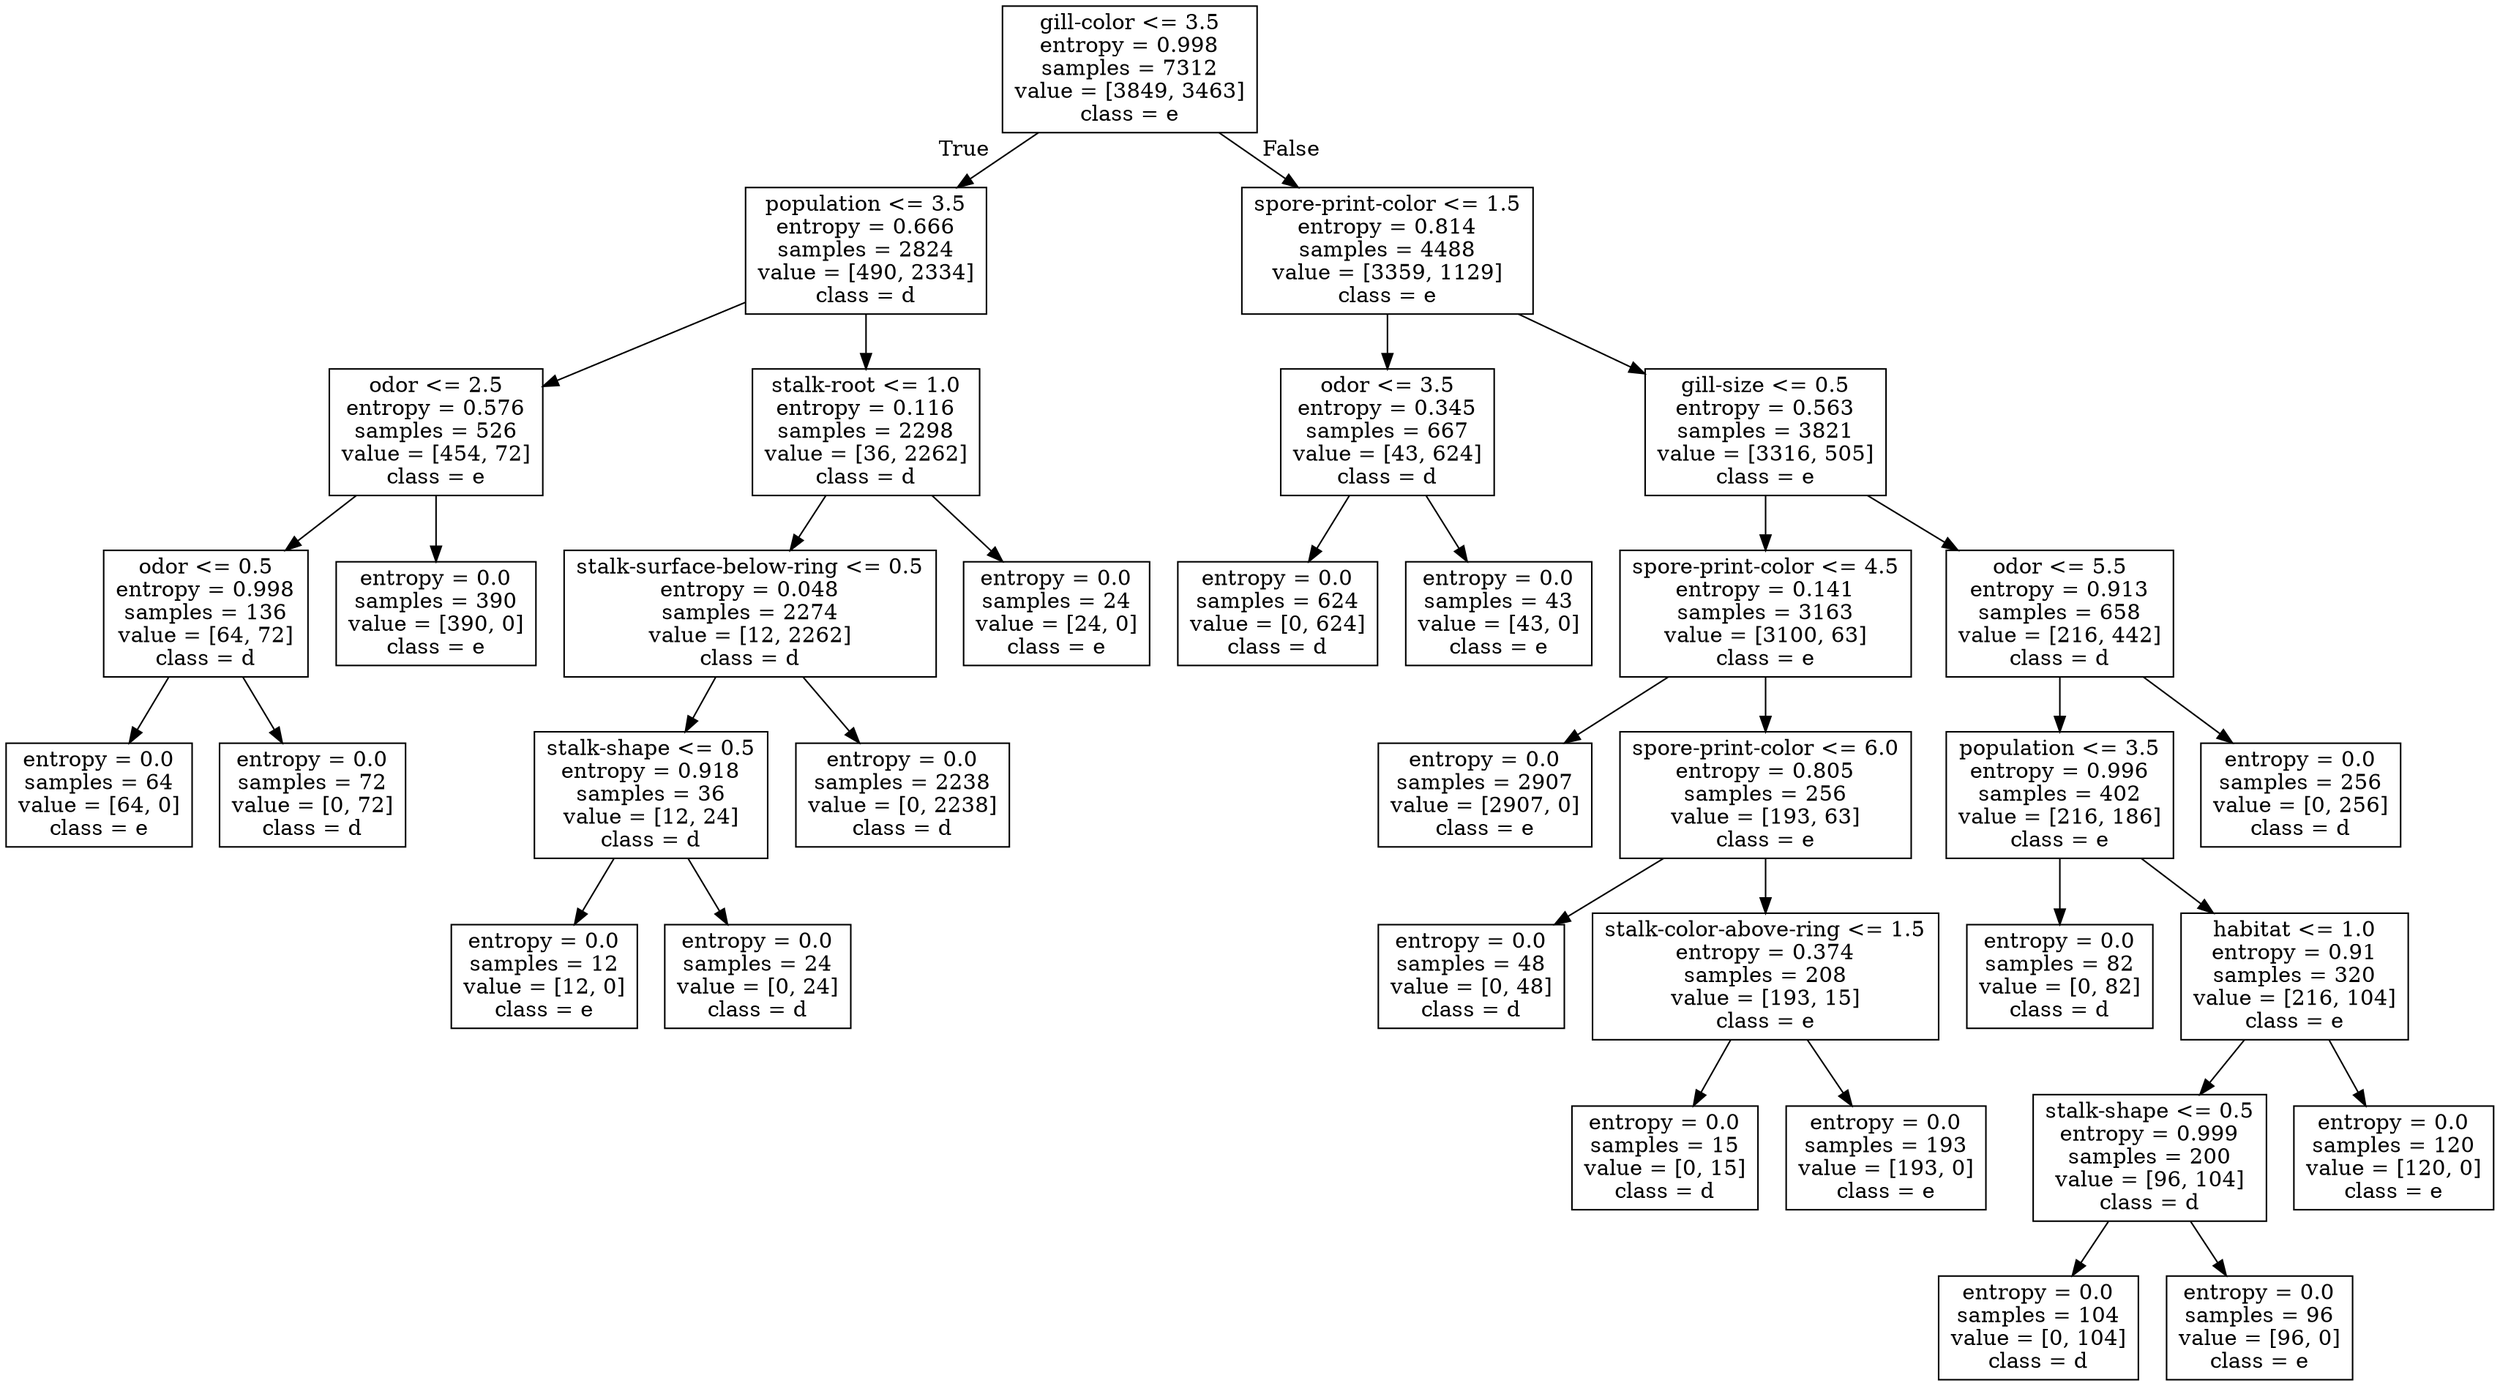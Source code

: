 digraph Tree {
node [shape=box] ;
0 [label="gill-color <= 3.5\nentropy = 0.998\nsamples = 7312\nvalue = [3849, 3463]\nclass = e"] ;
1 [label="population <= 3.5\nentropy = 0.666\nsamples = 2824\nvalue = [490, 2334]\nclass = d"] ;
0 -> 1 [labeldistance=2.5, labelangle=45, headlabel="True"] ;
2 [label="odor <= 2.5\nentropy = 0.576\nsamples = 526\nvalue = [454, 72]\nclass = e"] ;
1 -> 2 ;
3 [label="odor <= 0.5\nentropy = 0.998\nsamples = 136\nvalue = [64, 72]\nclass = d"] ;
2 -> 3 ;
4 [label="entropy = 0.0\nsamples = 64\nvalue = [64, 0]\nclass = e"] ;
3 -> 4 ;
5 [label="entropy = 0.0\nsamples = 72\nvalue = [0, 72]\nclass = d"] ;
3 -> 5 ;
6 [label="entropy = 0.0\nsamples = 390\nvalue = [390, 0]\nclass = e"] ;
2 -> 6 ;
7 [label="stalk-root <= 1.0\nentropy = 0.116\nsamples = 2298\nvalue = [36, 2262]\nclass = d"] ;
1 -> 7 ;
8 [label="stalk-surface-below-ring <= 0.5\nentropy = 0.048\nsamples = 2274\nvalue = [12, 2262]\nclass = d"] ;
7 -> 8 ;
9 [label="stalk-shape <= 0.5\nentropy = 0.918\nsamples = 36\nvalue = [12, 24]\nclass = d"] ;
8 -> 9 ;
10 [label="entropy = 0.0\nsamples = 12\nvalue = [12, 0]\nclass = e"] ;
9 -> 10 ;
11 [label="entropy = 0.0\nsamples = 24\nvalue = [0, 24]\nclass = d"] ;
9 -> 11 ;
12 [label="entropy = 0.0\nsamples = 2238\nvalue = [0, 2238]\nclass = d"] ;
8 -> 12 ;
13 [label="entropy = 0.0\nsamples = 24\nvalue = [24, 0]\nclass = e"] ;
7 -> 13 ;
14 [label="spore-print-color <= 1.5\nentropy = 0.814\nsamples = 4488\nvalue = [3359, 1129]\nclass = e"] ;
0 -> 14 [labeldistance=2.5, labelangle=-45, headlabel="False"] ;
15 [label="odor <= 3.5\nentropy = 0.345\nsamples = 667\nvalue = [43, 624]\nclass = d"] ;
14 -> 15 ;
16 [label="entropy = 0.0\nsamples = 624\nvalue = [0, 624]\nclass = d"] ;
15 -> 16 ;
17 [label="entropy = 0.0\nsamples = 43\nvalue = [43, 0]\nclass = e"] ;
15 -> 17 ;
18 [label="gill-size <= 0.5\nentropy = 0.563\nsamples = 3821\nvalue = [3316, 505]\nclass = e"] ;
14 -> 18 ;
19 [label="spore-print-color <= 4.5\nentropy = 0.141\nsamples = 3163\nvalue = [3100, 63]\nclass = e"] ;
18 -> 19 ;
20 [label="entropy = 0.0\nsamples = 2907\nvalue = [2907, 0]\nclass = e"] ;
19 -> 20 ;
21 [label="spore-print-color <= 6.0\nentropy = 0.805\nsamples = 256\nvalue = [193, 63]\nclass = e"] ;
19 -> 21 ;
22 [label="entropy = 0.0\nsamples = 48\nvalue = [0, 48]\nclass = d"] ;
21 -> 22 ;
23 [label="stalk-color-above-ring <= 1.5\nentropy = 0.374\nsamples = 208\nvalue = [193, 15]\nclass = e"] ;
21 -> 23 ;
24 [label="entropy = 0.0\nsamples = 15\nvalue = [0, 15]\nclass = d"] ;
23 -> 24 ;
25 [label="entropy = 0.0\nsamples = 193\nvalue = [193, 0]\nclass = e"] ;
23 -> 25 ;
26 [label="odor <= 5.5\nentropy = 0.913\nsamples = 658\nvalue = [216, 442]\nclass = d"] ;
18 -> 26 ;
27 [label="population <= 3.5\nentropy = 0.996\nsamples = 402\nvalue = [216, 186]\nclass = e"] ;
26 -> 27 ;
28 [label="entropy = 0.0\nsamples = 82\nvalue = [0, 82]\nclass = d"] ;
27 -> 28 ;
29 [label="habitat <= 1.0\nentropy = 0.91\nsamples = 320\nvalue = [216, 104]\nclass = e"] ;
27 -> 29 ;
30 [label="stalk-shape <= 0.5\nentropy = 0.999\nsamples = 200\nvalue = [96, 104]\nclass = d"] ;
29 -> 30 ;
31 [label="entropy = 0.0\nsamples = 104\nvalue = [0, 104]\nclass = d"] ;
30 -> 31 ;
32 [label="entropy = 0.0\nsamples = 96\nvalue = [96, 0]\nclass = e"] ;
30 -> 32 ;
33 [label="entropy = 0.0\nsamples = 120\nvalue = [120, 0]\nclass = e"] ;
29 -> 33 ;
34 [label="entropy = 0.0\nsamples = 256\nvalue = [0, 256]\nclass = d"] ;
26 -> 34 ;
}
